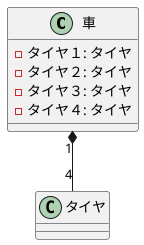 @startuml クラス図


class 車 {
  - タイヤ１: タイヤ
  - タイヤ２: タイヤ
  - タイヤ３: タイヤ
  - タイヤ４: タイヤ
}

class タイヤ {
}

車 "1" *-- "4" タイヤ

@enduml